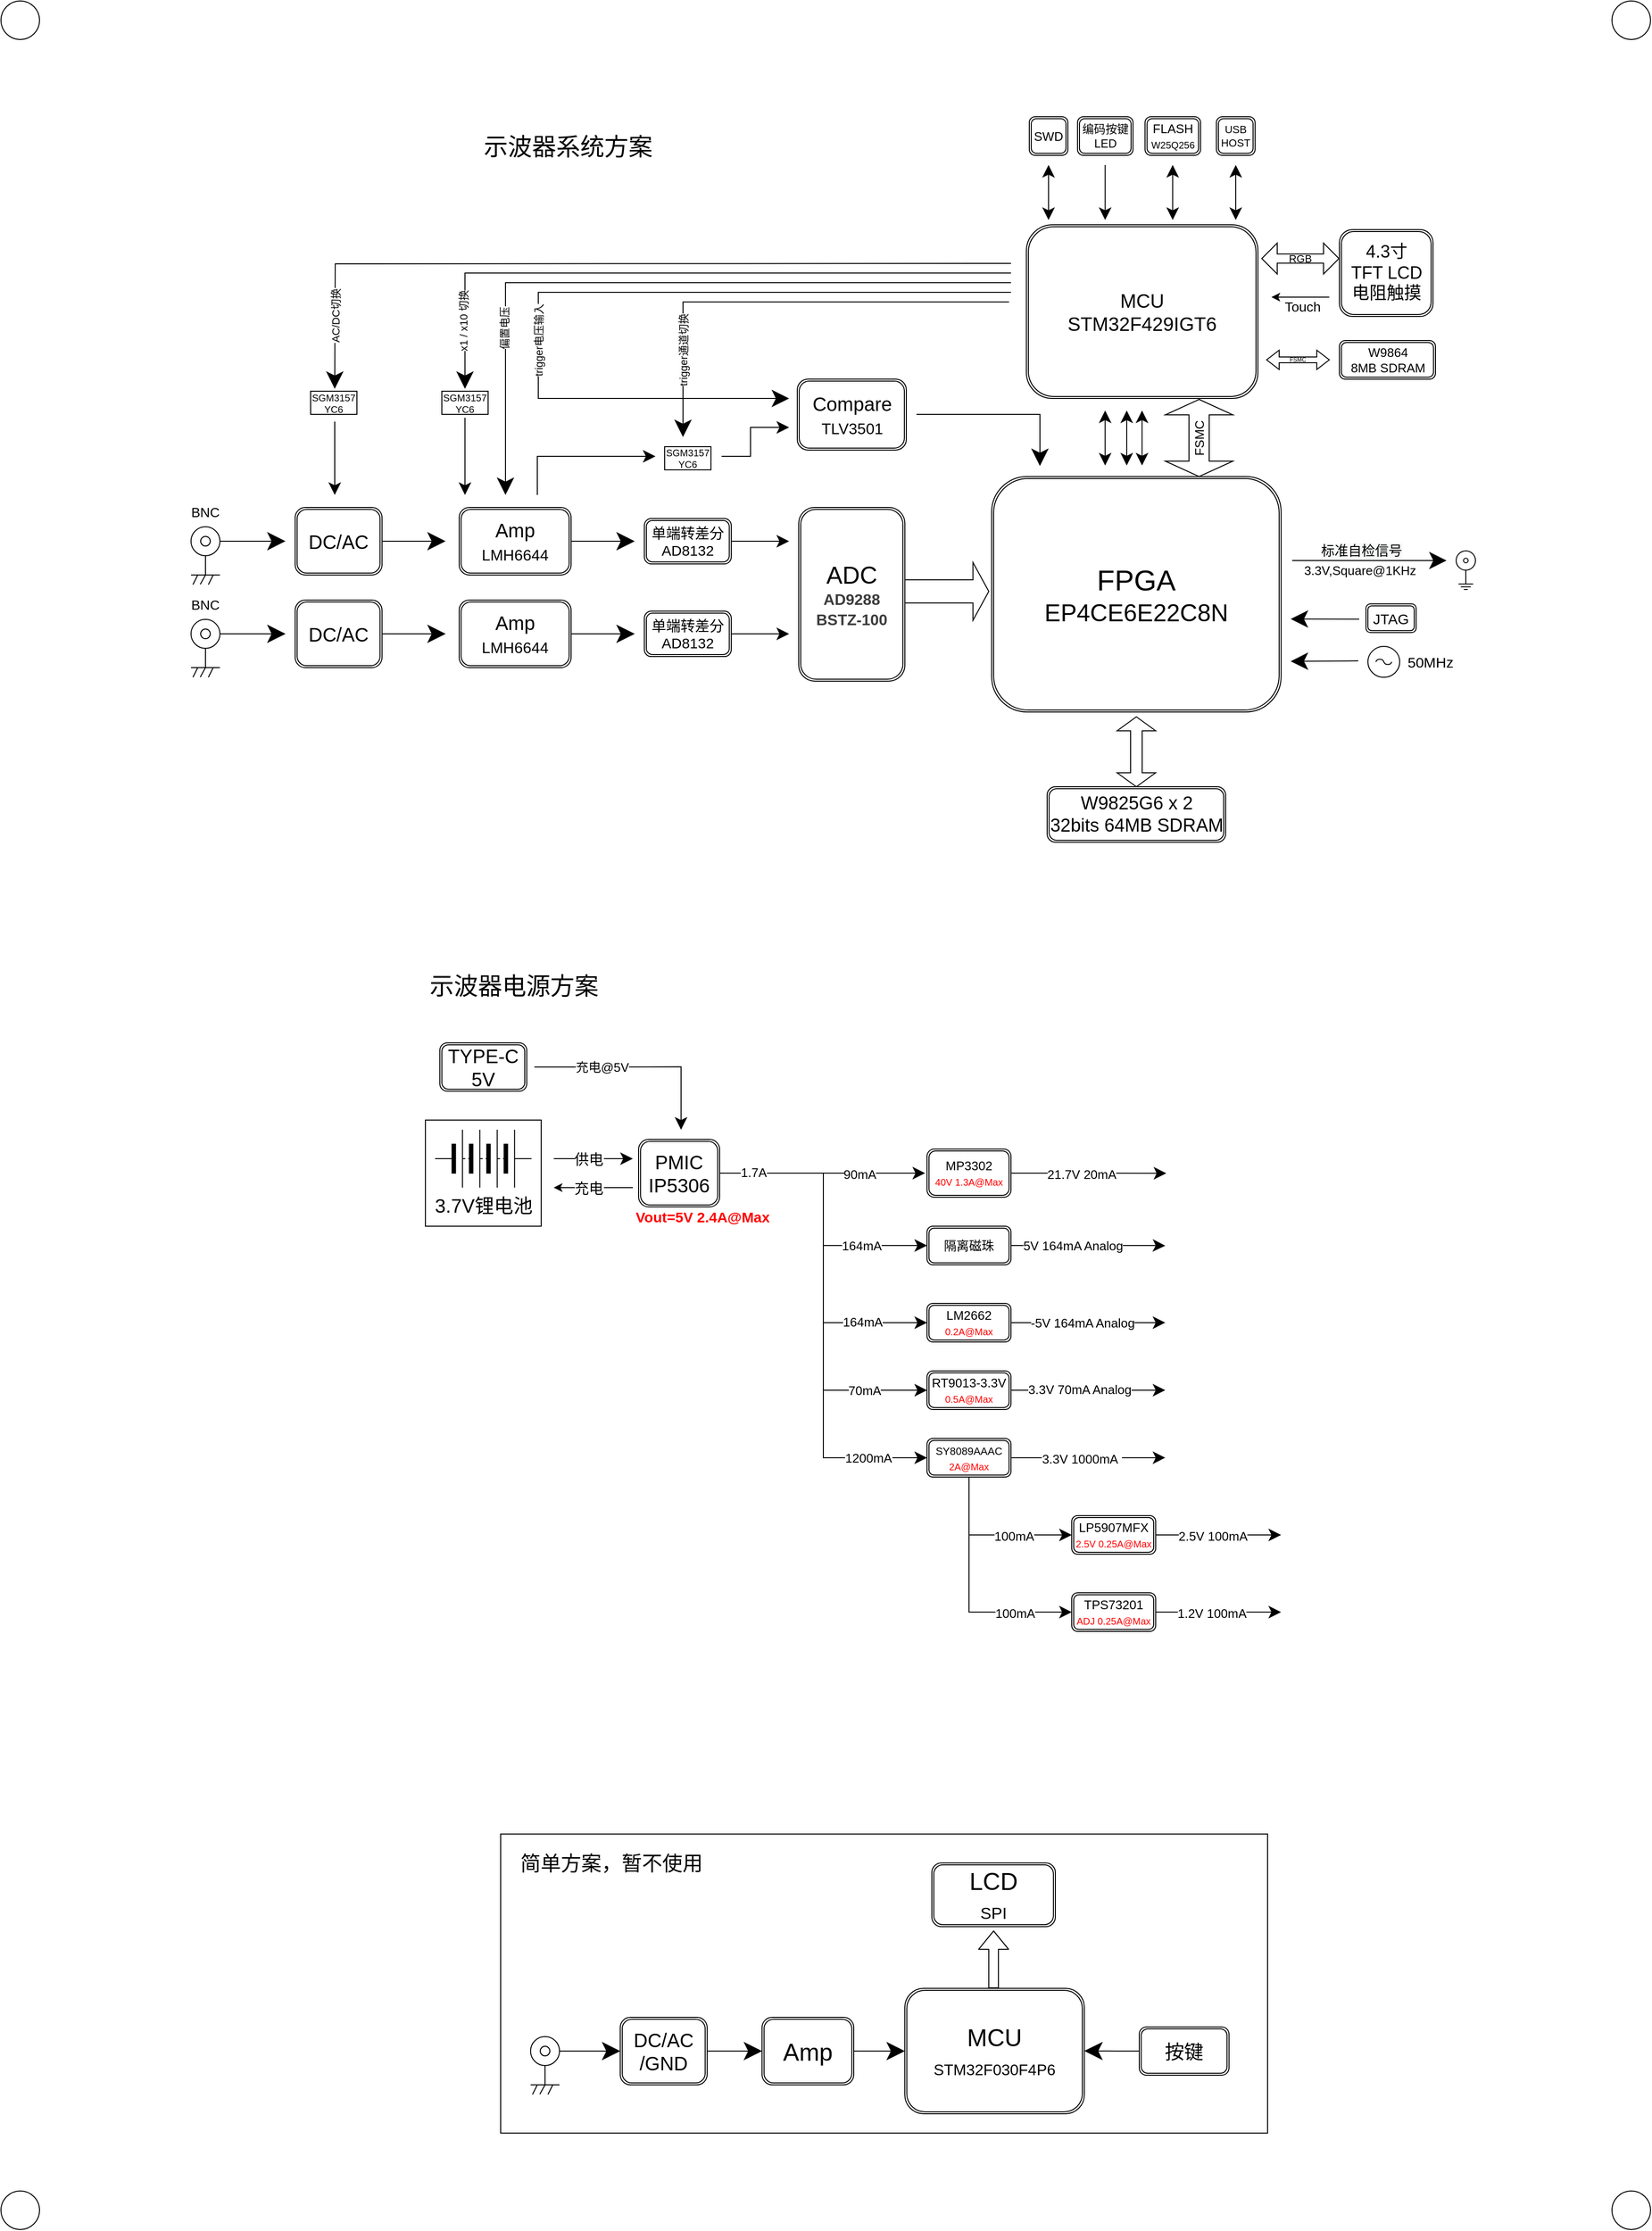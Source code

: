 <mxfile version="13.7.3" type="device"><diagram id="yfRhbPPQaOV5rpPm8JFW" name="第 1 页"><mxGraphModel dx="3903" dy="3153" grid="1" gridSize="10" guides="1" tooltips="1" connect="1" arrows="1" fold="1" page="1" pageScale="1" pageWidth="827" pageHeight="1169" math="0" shadow="0"><root><mxCell id="0"/><mxCell id="1" parent="0"/><mxCell id="2TiABdL-EZUoFmxu3yky-17" value="" style="rounded=0;whiteSpace=wrap;html=1;fontSize=11;" parent="1" vertex="1"><mxGeometry x="-1162" y="710" width="795" height="310" as="geometry"/></mxCell><mxCell id="CskWLWS4i1SbL2tgx70m-3" value="&lt;font style=&quot;font-size: 30px&quot;&gt;FPGA&lt;/font&gt;&lt;br&gt;EP4CE6E22C8N" style="shape=ext;double=1;rounded=1;whiteSpace=wrap;html=1;fontSize=25;" parent="1" vertex="1"><mxGeometry x="-653" y="-697.01" width="300" height="244" as="geometry"/></mxCell><mxCell id="CskWLWS4i1SbL2tgx70m-4" value="MCU&lt;br&gt;STM32F429IGT6" style="shape=ext;double=1;rounded=1;whiteSpace=wrap;html=1;fontSize=20;" parent="1" vertex="1"><mxGeometry x="-617" y="-958" width="240" height="180" as="geometry"/></mxCell><mxCell id="CskWLWS4i1SbL2tgx70m-12" style="edgeStyle=orthogonalEdgeStyle;rounded=0;orthogonalLoop=1;jettySize=auto;html=1;exitX=1;exitY=0.25;exitDx=0;exitDy=0;exitPerimeter=0;fontSize=20;endSize=16;" parent="1" source="CskWLWS4i1SbL2tgx70m-6" edge="1"><mxGeometry relative="1" as="geometry"><mxPoint x="-1385" y="-630.01" as="targetPoint"/></mxGeometry></mxCell><mxCell id="CskWLWS4i1SbL2tgx70m-6" value="" style="pointerEvents=1;verticalLabelPosition=bottom;shadow=0;dashed=0;align=center;html=1;verticalAlign=top;shape=mxgraph.electrical.miscellaneous.co-ax;fontSize=25;" parent="1" vertex="1"><mxGeometry x="-1483" y="-645.01" width="40" height="60" as="geometry"/></mxCell><mxCell id="CskWLWS4i1SbL2tgx70m-9" value="&lt;font style=&quot;font-size: 19px;&quot;&gt;W9825G6 x 2&lt;br style=&quot;font-size: 19px;&quot;&gt;32bits 64MB SDRAM&lt;br style=&quot;font-size: 19px;&quot;&gt;&lt;/font&gt;" style="shape=ext;double=1;rounded=1;whiteSpace=wrap;html=1;fontSize=19;spacingTop=0;spacing=0;fontFamily=Helvetica;verticalAlign=middle;align=center;fontStyle=0;horizontal=1;" parent="1" vertex="1"><mxGeometry x="-595.5" y="-375.5" width="185" height="57.5" as="geometry"/></mxCell><mxCell id="CskWLWS4i1SbL2tgx70m-27" style="edgeStyle=orthogonalEdgeStyle;rounded=0;orthogonalLoop=1;jettySize=auto;html=1;exitX=1;exitY=0.5;exitDx=0;exitDy=0;entryX=0;entryY=0.5;entryDx=0;entryDy=0;endSize=16;fontSize=20;" parent="1" source="CskWLWS4i1SbL2tgx70m-11" edge="1"><mxGeometry relative="1" as="geometry"><mxPoint x="-1219" y="-630.01" as="targetPoint"/></mxGeometry></mxCell><mxCell id="CskWLWS4i1SbL2tgx70m-11" value="DC/AC" style="shape=ext;double=1;rounded=1;whiteSpace=wrap;html=1;fontSize=20;" parent="1" vertex="1"><mxGeometry x="-1375" y="-665.01" width="90" height="70" as="geometry"/></mxCell><mxCell id="CskWLWS4i1SbL2tgx70m-28" style="edgeStyle=orthogonalEdgeStyle;rounded=0;orthogonalLoop=1;jettySize=auto;html=1;exitX=1;exitY=0.5;exitDx=0;exitDy=0;endSize=16;fontSize=20;" parent="1" source="CskWLWS4i1SbL2tgx70m-24" edge="1"><mxGeometry relative="1" as="geometry"><mxPoint x="-1023" y="-630" as="targetPoint"/></mxGeometry></mxCell><mxCell id="CskWLWS4i1SbL2tgx70m-24" value="Amp&lt;br&gt;&lt;font style=&quot;font-size: 16px&quot;&gt;LMH6644&lt;/font&gt;" style="shape=ext;double=1;rounded=1;whiteSpace=wrap;html=1;fontSize=20;" parent="1" vertex="1"><mxGeometry x="-1205" y="-665.01" width="116" height="70" as="geometry"/></mxCell><mxCell id="bAAtTKuFmM7BEkJwIo-3-29" style="edgeStyle=orthogonalEdgeStyle;rounded=0;orthogonalLoop=1;jettySize=auto;html=1;endSize=15;fontFamily=Helvetica;fontSize=14;" parent="1" edge="1"><mxGeometry relative="1" as="geometry"><mxPoint x="-343" y="-505.548" as="targetPoint"/><mxPoint x="-273" y="-506" as="sourcePoint"/><Array as="points"><mxPoint x="-343" y="-506"/></Array></mxGeometry></mxCell><mxCell id="CskWLWS4i1SbL2tgx70m-31" value="" style="pointerEvents=1;verticalLabelPosition=bottom;shadow=0;dashed=0;align=center;html=1;verticalAlign=top;shape=mxgraph.electrical.signal_sources.ac_source;fontSize=20;" parent="1" vertex="1"><mxGeometry x="-263" y="-521" width="33" height="32.03" as="geometry"/></mxCell><mxCell id="CskWLWS4i1SbL2tgx70m-42" value="ADC&lt;br&gt;&lt;h3 class=&quot;tb-main-title&quot; style=&quot;margin: 0px ; padding: 0px ; font-size: 16px ; min-height: 21px ; line-height: 21px ; color: rgb(60 , 60 , 60) ; font-family: &amp;#34;tahoma&amp;#34; , &amp;#34;arial&amp;#34; , &amp;#34;hiragino sans gb&amp;#34; , , sans-serif ; background-color: rgb(255 , 255 , 255)&quot;&gt;AD9288&lt;/h3&gt;&lt;h3 class=&quot;tb-main-title&quot; style=&quot;margin: 0px ; padding: 0px ; font-size: 16px ; min-height: 21px ; line-height: 21px ; color: rgb(60 , 60 , 60) ; font-family: &amp;#34;tahoma&amp;#34; , &amp;#34;arial&amp;#34; , &amp;#34;hiragino sans gb&amp;#34; , , sans-serif ; background-color: rgb(255 , 255 , 255)&quot;&gt;BSTZ-100&lt;/h3&gt;" style="shape=ext;double=1;rounded=1;whiteSpace=wrap;html=1;fontSize=25;" parent="1" vertex="1"><mxGeometry x="-853" y="-665.01" width="110" height="180" as="geometry"/></mxCell><mxCell id="CskWLWS4i1SbL2tgx70m-46" value="4.3寸&lt;br style=&quot;font-size: 18px&quot;&gt;TFT LCD&lt;br style=&quot;font-size: 18px&quot;&gt;电阻触摸" style="shape=ext;double=1;rounded=1;whiteSpace=wrap;html=1;fontSize=18;" parent="1" vertex="1"><mxGeometry x="-292.5" y="-953" width="97" height="90" as="geometry"/></mxCell><mxCell id="CskWLWS4i1SbL2tgx70m-49" value="RGB" style="shape=doubleArrow;direction=south;whiteSpace=wrap;html=1;fontSize=11;rotation=90;horizontal=0;" parent="1" vertex="1"><mxGeometry x="-349" y="-963" width="32" height="80" as="geometry"/></mxCell><mxCell id="CskWLWS4i1SbL2tgx70m-50" value="" style="shape=doubleArrow;direction=south;whiteSpace=wrap;html=1;fontSize=20;" parent="1" vertex="1"><mxGeometry x="-523" y="-448" width="40" height="72.5" as="geometry"/></mxCell><mxCell id="CskWLWS4i1SbL2tgx70m-51" value="编码按键&lt;br style=&quot;font-size: 12px;&quot;&gt;LED" style="shape=ext;double=1;rounded=1;whiteSpace=wrap;html=1;fontSize=12;" parent="1" vertex="1"><mxGeometry x="-564" y="-1070" width="57.5" height="40" as="geometry"/></mxCell><mxCell id="CskWLWS4i1SbL2tgx70m-55" value="" style="html=1;shadow=0;dashed=0;align=center;verticalAlign=middle;shape=mxgraph.arrows2.arrow;dy=0.6;dx=16.4;notch=0;fontSize=20;" parent="1" vertex="1"><mxGeometry x="-743" y="-608" width="87" height="60" as="geometry"/></mxCell><mxCell id="CskWLWS4i1SbL2tgx70m-57" value="MCU&lt;br&gt;&lt;font style=&quot;font-size: 16px&quot;&gt;STM32F030F4P6&lt;/font&gt;" style="shape=ext;double=1;rounded=1;whiteSpace=wrap;html=1;fontSize=25;" parent="1" vertex="1"><mxGeometry x="-743" y="870" width="186" height="130" as="geometry"/></mxCell><mxCell id="CskWLWS4i1SbL2tgx70m-58" style="edgeStyle=orthogonalEdgeStyle;rounded=0;orthogonalLoop=1;jettySize=auto;html=1;exitX=1;exitY=0.25;exitDx=0;exitDy=0;exitPerimeter=0;entryX=0;entryY=0.5;entryDx=0;entryDy=0;fontSize=20;endSize=16;" parent="1" source="CskWLWS4i1SbL2tgx70m-59" target="CskWLWS4i1SbL2tgx70m-62" edge="1"><mxGeometry relative="1" as="geometry"/></mxCell><mxCell id="CskWLWS4i1SbL2tgx70m-59" value="" style="pointerEvents=1;verticalLabelPosition=bottom;shadow=0;dashed=0;align=center;html=1;verticalAlign=top;shape=mxgraph.electrical.miscellaneous.co-ax;fontSize=25;" parent="1" vertex="1"><mxGeometry x="-1131" y="920" width="40" height="60" as="geometry"/></mxCell><mxCell id="CskWLWS4i1SbL2tgx70m-61" style="edgeStyle=orthogonalEdgeStyle;rounded=0;orthogonalLoop=1;jettySize=auto;html=1;exitX=1;exitY=0.5;exitDx=0;exitDy=0;entryX=0;entryY=0.5;entryDx=0;entryDy=0;endSize=16;fontSize=20;" parent="1" source="CskWLWS4i1SbL2tgx70m-62" target="CskWLWS4i1SbL2tgx70m-64" edge="1"><mxGeometry relative="1" as="geometry"/></mxCell><mxCell id="CskWLWS4i1SbL2tgx70m-62" value="DC/AC&lt;br&gt;/GND" style="shape=ext;double=1;rounded=1;whiteSpace=wrap;html=1;fontSize=20;" parent="1" vertex="1"><mxGeometry x="-1038" y="900" width="90" height="70" as="geometry"/></mxCell><mxCell id="CskWLWS4i1SbL2tgx70m-63" style="edgeStyle=orthogonalEdgeStyle;rounded=0;orthogonalLoop=1;jettySize=auto;html=1;exitX=1;exitY=0.5;exitDx=0;exitDy=0;endSize=16;fontSize=20;" parent="1" source="CskWLWS4i1SbL2tgx70m-64" edge="1"><mxGeometry relative="1" as="geometry"><mxPoint x="-743" y="935" as="targetPoint"/></mxGeometry></mxCell><mxCell id="CskWLWS4i1SbL2tgx70m-64" value="Amp" style="shape=ext;double=1;rounded=1;whiteSpace=wrap;html=1;fontSize=25;" parent="1" vertex="1"><mxGeometry x="-891" y="900" width="95" height="70" as="geometry"/></mxCell><mxCell id="CskWLWS4i1SbL2tgx70m-74" value="LCD&lt;br&gt;&lt;font style=&quot;font-size: 17px&quot;&gt;SPI&lt;/font&gt;" style="shape=ext;double=1;rounded=1;whiteSpace=wrap;html=1;fontSize=25;" parent="1" vertex="1"><mxGeometry x="-715" y="740" width="128" height="66" as="geometry"/></mxCell><mxCell id="CskWLWS4i1SbL2tgx70m-82" style="edgeStyle=orthogonalEdgeStyle;rounded=0;orthogonalLoop=1;jettySize=auto;html=1;exitX=0;exitY=0.5;exitDx=0;exitDy=0;endSize=16;fontSize=20;" parent="1" source="CskWLWS4i1SbL2tgx70m-78" edge="1"><mxGeometry relative="1" as="geometry"><mxPoint x="-557" y="934.857" as="targetPoint"/></mxGeometry></mxCell><mxCell id="CskWLWS4i1SbL2tgx70m-78" value="按键" style="shape=ext;double=1;rounded=1;whiteSpace=wrap;html=1;fontSize=20;" parent="1" vertex="1"><mxGeometry x="-500" y="910" width="93" height="50" as="geometry"/></mxCell><mxCell id="CskWLWS4i1SbL2tgx70m-84" value="" style="shape=flexArrow;endArrow=classic;html=1;fontSize=20;" parent="1" edge="1"><mxGeometry width="50" height="50" relative="1" as="geometry"><mxPoint x="-651" y="870" as="sourcePoint"/><mxPoint x="-651" y="810" as="targetPoint"/></mxGeometry></mxCell><mxCell id="bAAtTKuFmM7BEkJwIo-3-7" value="50MHz" style="text;html=1;strokeColor=none;fillColor=none;align=center;verticalAlign=middle;whiteSpace=wrap;rounded=0;fontFamily=Helvetica;fontSize=15;" parent="1" vertex="1"><mxGeometry x="-223" y="-514.99" width="50" height="20" as="geometry"/></mxCell><mxCell id="bAAtTKuFmM7BEkJwIo-3-9" style="edgeStyle=orthogonalEdgeStyle;rounded=0;orthogonalLoop=1;jettySize=auto;html=1;fontFamily=Helvetica;fontSize=19;endSize=15;" parent="1" edge="1"><mxGeometry relative="1" as="geometry"><mxPoint x="-343" y="-549.381" as="targetPoint"/><mxPoint x="-272" y="-549.19" as="sourcePoint"/><Array as="points"><mxPoint x="-343" y="-549.19"/></Array></mxGeometry></mxCell><mxCell id="bAAtTKuFmM7BEkJwIo-3-8" value="JTAG" style="shape=ext;double=1;rounded=1;whiteSpace=wrap;html=1;fontSize=15;" parent="1" vertex="1"><mxGeometry x="-265" y="-565.01" width="52" height="29.62" as="geometry"/></mxCell><mxCell id="bAAtTKuFmM7BEkJwIo-3-10" value="FSMC" style="shape=doubleArrow;direction=south;whiteSpace=wrap;html=1;fontSize=13;rotation=0;horizontal=0;" parent="1" vertex="1"><mxGeometry x="-473" y="-777.01" width="70" height="80" as="geometry"/></mxCell><mxCell id="bAAtTKuFmM7BEkJwIo-3-14" value="" style="endArrow=classic;html=1;fontFamily=Helvetica;fontSize=15;" parent="1" edge="1"><mxGeometry width="50" height="50" relative="1" as="geometry"><mxPoint x="-303" y="-883" as="sourcePoint"/><mxPoint x="-363" y="-883" as="targetPoint"/></mxGeometry></mxCell><mxCell id="bAAtTKuFmM7BEkJwIo-3-15" value="Touch" style="edgeLabel;html=1;align=center;verticalAlign=middle;resizable=0;points=[];fontSize=14;fontFamily=Helvetica;" parent="bAAtTKuFmM7BEkJwIo-3-14" vertex="1" connectable="0"><mxGeometry x="-0.152" y="-1" relative="1" as="geometry"><mxPoint x="-3.17" y="11" as="offset"/></mxGeometry></mxCell><mxCell id="bAAtTKuFmM7BEkJwIo-3-23" value="BNC" style="text;html=1;strokeColor=none;fillColor=none;align=center;verticalAlign=middle;whiteSpace=wrap;rounded=0;fontFamily=Helvetica;fontSize=14;" parent="1" vertex="1"><mxGeometry x="-1483" y="-665.01" width="30" height="10" as="geometry"/></mxCell><mxCell id="bAAtTKuFmM7BEkJwIo-3-26" style="edgeStyle=orthogonalEdgeStyle;rounded=0;orthogonalLoop=1;jettySize=auto;html=1;fontFamily=Helvetica;fontSize=19;endSize=15;" parent="1" edge="1"><mxGeometry relative="1" as="geometry"><mxPoint x="-181.5" y="-609.99" as="targetPoint"/><mxPoint x="-341.5" y="-609.99" as="sourcePoint"/></mxGeometry></mxCell><mxCell id="bAAtTKuFmM7BEkJwIo-3-32" value="&lt;span style=&quot;background-color: rgb(248, 249, 250); font-size: 14px;&quot;&gt;标准自&lt;/span&gt;&lt;span style=&quot;background-color: rgb(248, 249, 250); font-size: 14px;&quot;&gt;检信号&lt;/span&gt;" style="edgeLabel;html=1;align=center;verticalAlign=middle;resizable=0;points=[];fontSize=14;fontFamily=Helvetica;" parent="bAAtTKuFmM7BEkJwIo-3-26" vertex="1" connectable="0"><mxGeometry x="-0.17" relative="1" as="geometry"><mxPoint x="4.29" y="-10.01" as="offset"/></mxGeometry></mxCell><mxCell id="bAAtTKuFmM7BEkJwIo-3-28" value="" style="pointerEvents=1;verticalLabelPosition=bottom;shadow=0;dashed=0;align=center;html=1;verticalAlign=top;shape=mxgraph.electrical.miscellaneous.coaxial_jack_plug;fontFamily=Helvetica;fontSize=14;" parent="1" vertex="1"><mxGeometry x="-171.5" y="-620" width="20" height="40" as="geometry"/></mxCell><mxCell id="bAAtTKuFmM7BEkJwIo-3-36" value="FLASH&lt;br&gt;&lt;font style=&quot;font-size: 10px&quot;&gt;W25Q256&lt;/font&gt;" style="shape=ext;double=1;rounded=1;whiteSpace=wrap;html=1;fontSize=13;" parent="1" vertex="1"><mxGeometry x="-494" y="-1070" width="57.5" height="40" as="geometry"/></mxCell><mxCell id="bAAtTKuFmM7BEkJwIo-3-37" value="3.3V,Square@1KHz" style="text;html=1;strokeColor=none;fillColor=none;align=center;verticalAlign=middle;whiteSpace=wrap;rounded=0;fontFamily=Helvetica;fontSize=13;" parent="1" vertex="1"><mxGeometry x="-331.5" y="-607.5" width="120" height="15.01" as="geometry"/></mxCell><mxCell id="bAAtTKuFmM7BEkJwIo-3-39" value="SWD" style="shape=ext;double=1;rounded=1;whiteSpace=wrap;html=1;fontSize=13;" parent="1" vertex="1"><mxGeometry x="-614" y="-1070" width="40" height="40" as="geometry"/></mxCell><mxCell id="2TiABdL-EZUoFmxu3yky-1" style="edgeStyle=orthogonalEdgeStyle;rounded=0;orthogonalLoop=1;jettySize=auto;html=1;fontFamily=Helvetica;fontSize=19;endSize=15;" parent="1" edge="1"><mxGeometry relative="1" as="geometry"><mxPoint x="-1334" y="-788" as="targetPoint"/><mxPoint x="-633" y="-918" as="sourcePoint"/></mxGeometry></mxCell><mxCell id="2TiABdL-EZUoFmxu3yky-2" value="AC/DC切换" style="edgeLabel;html=1;align=center;verticalAlign=middle;resizable=0;points=[];horizontal=0;" parent="2TiABdL-EZUoFmxu3yky-1" vertex="1" connectable="0"><mxGeometry x="0.741" y="-1" relative="1" as="geometry"><mxPoint x="1" y="32.54" as="offset"/></mxGeometry></mxCell><mxCell id="2TiABdL-EZUoFmxu3yky-3" style="edgeStyle=orthogonalEdgeStyle;rounded=0;orthogonalLoop=1;jettySize=auto;html=1;fontFamily=Helvetica;fontSize=19;endSize=15;" parent="1" edge="1"><mxGeometry relative="1" as="geometry"><mxPoint x="-1199" y="-788" as="targetPoint"/><mxPoint x="-633" y="-908" as="sourcePoint"/><Array as="points"><mxPoint x="-1199" y="-908"/></Array></mxGeometry></mxCell><mxCell id="2TiABdL-EZUoFmxu3yky-4" value="x1 / x10 切换" style="edgeLabel;html=1;align=center;verticalAlign=middle;resizable=0;points=[];horizontal=0;" parent="2TiABdL-EZUoFmxu3yky-3" vertex="1" connectable="0"><mxGeometry x="0.741" y="-1" relative="1" as="geometry"><mxPoint x="-1.02" y="18.8" as="offset"/></mxGeometry></mxCell><mxCell id="2TiABdL-EZUoFmxu3yky-5" style="edgeStyle=orthogonalEdgeStyle;rounded=0;orthogonalLoop=1;jettySize=auto;html=1;fontFamily=Helvetica;fontSize=19;endSize=15;" parent="1" edge="1"><mxGeometry relative="1" as="geometry"><mxPoint x="-1157" y="-678" as="targetPoint"/><mxPoint x="-633" y="-898" as="sourcePoint"/><Array as="points"><mxPoint x="-1157" y="-898"/></Array></mxGeometry></mxCell><mxCell id="2TiABdL-EZUoFmxu3yky-6" value="偏置电压" style="edgeLabel;html=1;align=center;verticalAlign=middle;resizable=0;points=[];horizontal=0;" parent="2TiABdL-EZUoFmxu3yky-5" vertex="1" connectable="0"><mxGeometry x="0.741" y="-1" relative="1" as="geometry"><mxPoint y="-75.99" as="offset"/></mxGeometry></mxCell><mxCell id="2TiABdL-EZUoFmxu3yky-7" style="edgeStyle=orthogonalEdgeStyle;rounded=0;orthogonalLoop=1;jettySize=auto;html=1;fontFamily=Helvetica;fontSize=19;endSize=15;" parent="1" edge="1"><mxGeometry relative="1" as="geometry"><mxPoint x="-863" y="-778" as="targetPoint"/><mxPoint x="-633" y="-888" as="sourcePoint"/><Array as="points"><mxPoint x="-1123" y="-888"/><mxPoint x="-1123" y="-778"/><mxPoint x="-873" y="-778"/></Array></mxGeometry></mxCell><mxCell id="2TiABdL-EZUoFmxu3yky-8" value="trigger电压输入" style="edgeLabel;html=1;align=center;verticalAlign=middle;resizable=0;points=[];horizontal=0;" parent="2TiABdL-EZUoFmxu3yky-7" vertex="1" connectable="0"><mxGeometry x="0.741" y="-1" relative="1" as="geometry"><mxPoint x="-148.57" y="-61" as="offset"/></mxGeometry></mxCell><mxCell id="2TiABdL-EZUoFmxu3yky-9" value="Compare&lt;br&gt;&lt;font style=&quot;font-size: 16px&quot;&gt;TLV3501&lt;/font&gt;" style="shape=ext;double=1;rounded=1;whiteSpace=wrap;html=1;fontSize=20;" parent="1" vertex="1"><mxGeometry x="-854.5" y="-798" width="113" height="73.49" as="geometry"/></mxCell><mxCell id="2TiABdL-EZUoFmxu3yky-10" style="edgeStyle=orthogonalEdgeStyle;rounded=0;orthogonalLoop=1;jettySize=auto;html=1;fontFamily=Helvetica;fontSize=19;endSize=10;" parent="1" edge="1"><mxGeometry relative="1" as="geometry"><mxPoint x="-1001.5" y="-718" as="targetPoint"/><mxPoint x="-1124" y="-678" as="sourcePoint"/><Array as="points"><mxPoint x="-1124.5" y="-718"/></Array></mxGeometry></mxCell><mxCell id="2TiABdL-EZUoFmxu3yky-11" style="edgeStyle=orthogonalEdgeStyle;rounded=0;orthogonalLoop=1;jettySize=auto;html=1;fontFamily=Helvetica;fontSize=19;endSize=15;" parent="1" edge="1"><mxGeometry relative="1" as="geometry"><mxPoint x="-603" y="-708" as="targetPoint"/><mxPoint x="-731" y="-761.5" as="sourcePoint"/><Array as="points"><mxPoint x="-603.5" y="-761.5"/></Array></mxGeometry></mxCell><mxCell id="2TiABdL-EZUoFmxu3yky-12" style="edgeStyle=orthogonalEdgeStyle;rounded=0;orthogonalLoop=1;jettySize=auto;html=1;fontFamily=Helvetica;fontSize=19;endSize=10;" parent="1" edge="1"><mxGeometry relative="1" as="geometry"><mxPoint x="-535.37" y="-963" as="targetPoint"/><mxPoint x="-535.37" y="-1020" as="sourcePoint"/></mxGeometry></mxCell><mxCell id="2TiABdL-EZUoFmxu3yky-13" value="USB&lt;br&gt;HOST" style="shape=ext;double=1;rounded=1;whiteSpace=wrap;html=1;fontSize=11;" parent="1" vertex="1"><mxGeometry x="-420" y="-1070" width="40" height="40" as="geometry"/></mxCell><mxCell id="2TiABdL-EZUoFmxu3yky-14" style="edgeStyle=orthogonalEdgeStyle;rounded=0;orthogonalLoop=1;jettySize=auto;html=1;fontFamily=Helvetica;fontSize=19;endSize=10;startArrow=classic;startFill=1;startSize=10;" parent="1" edge="1"><mxGeometry relative="1" as="geometry"><mxPoint x="-465.37" y="-963" as="targetPoint"/><mxPoint x="-465.37" y="-1020" as="sourcePoint"/></mxGeometry></mxCell><mxCell id="2TiABdL-EZUoFmxu3yky-15" style="edgeStyle=orthogonalEdgeStyle;rounded=0;orthogonalLoop=1;jettySize=auto;html=1;fontFamily=Helvetica;fontSize=19;endSize=10;startArrow=classic;startFill=1;startSize=10;" parent="1" edge="1"><mxGeometry relative="1" as="geometry"><mxPoint x="-400.0" y="-963" as="targetPoint"/><mxPoint x="-400.0" y="-1020" as="sourcePoint"/></mxGeometry></mxCell><mxCell id="2TiABdL-EZUoFmxu3yky-16" style="edgeStyle=orthogonalEdgeStyle;rounded=0;orthogonalLoop=1;jettySize=auto;html=1;fontFamily=Helvetica;fontSize=19;endSize=10;startArrow=classic;startFill=1;startSize=10;" parent="1" edge="1"><mxGeometry relative="1" as="geometry"><mxPoint x="-594.07" y="-963" as="targetPoint"/><mxPoint x="-594.07" y="-1020" as="sourcePoint"/></mxGeometry></mxCell><mxCell id="2TiABdL-EZUoFmxu3yky-18" value="简单方案，暂不使用" style="text;html=1;strokeColor=none;fillColor=none;align=center;verticalAlign=middle;whiteSpace=wrap;rounded=0;fontSize=21;" parent="1" vertex="1"><mxGeometry x="-1147" y="730" width="200" height="20" as="geometry"/></mxCell><mxCell id="2TiABdL-EZUoFmxu3yky-19" value="&lt;font style=&quot;font-size: 13px;&quot;&gt;W9864&lt;br style=&quot;font-size: 13px;&quot;&gt;8MB SDRAM&lt;br style=&quot;font-size: 13px;&quot;&gt;&lt;/font&gt;" style="shape=ext;double=1;rounded=1;whiteSpace=wrap;html=1;fontSize=13;spacingTop=0;spacing=0;fontFamily=Helvetica;verticalAlign=middle;align=center;fontStyle=0;horizontal=1;" parent="1" vertex="1"><mxGeometry x="-292.5" y="-838" width="99.5" height="40" as="geometry"/></mxCell><mxCell id="2TiABdL-EZUoFmxu3yky-20" value="FSMC" style="shape=doubleArrow;direction=south;whiteSpace=wrap;html=1;fontSize=6;rotation=90;horizontal=0;" parent="1" vertex="1"><mxGeometry x="-345.5" y="-850.5" width="20" height="65" as="geometry"/></mxCell><mxCell id="2TiABdL-EZUoFmxu3yky-21" style="edgeStyle=orthogonalEdgeStyle;rounded=0;orthogonalLoop=1;jettySize=auto;html=1;fontFamily=Helvetica;fontSize=19;endSize=10;startArrow=classic;startFill=1;startSize=10;" parent="1" edge="1"><mxGeometry relative="1" as="geometry"><mxPoint x="-497.14" y="-708.51" as="targetPoint"/><mxPoint x="-497.14" y="-765.51" as="sourcePoint"/></mxGeometry></mxCell><mxCell id="2TiABdL-EZUoFmxu3yky-22" style="edgeStyle=orthogonalEdgeStyle;rounded=0;orthogonalLoop=1;jettySize=auto;html=1;fontFamily=Helvetica;fontSize=19;endSize=10;startArrow=classic;startFill=1;startSize=10;" parent="1" edge="1"><mxGeometry relative="1" as="geometry"><mxPoint x="-513.0" y="-708.51" as="targetPoint"/><mxPoint x="-513.0" y="-765.51" as="sourcePoint"/></mxGeometry></mxCell><mxCell id="2TiABdL-EZUoFmxu3yky-23" style="edgeStyle=orthogonalEdgeStyle;rounded=0;orthogonalLoop=1;jettySize=auto;html=1;fontFamily=Helvetica;fontSize=19;endSize=10;startArrow=classic;startFill=1;startSize=10;" parent="1" edge="1"><mxGeometry relative="1" as="geometry"><mxPoint x="-535.39" y="-708.51" as="targetPoint"/><mxPoint x="-535.39" y="-765.51" as="sourcePoint"/></mxGeometry></mxCell><mxCell id="2TiABdL-EZUoFmxu3yky-24" value="" style="verticalLabelPosition=bottom;shadow=0;dashed=0;align=center;html=1;verticalAlign=top;strokeWidth=1;shape=ellipse;fontSize=6;" parent="1" vertex="1"><mxGeometry x="-1680" y="-1190" width="40" height="40" as="geometry"/></mxCell><mxCell id="2TiABdL-EZUoFmxu3yky-26" value="" style="verticalLabelPosition=bottom;shadow=0;dashed=0;align=center;html=1;verticalAlign=top;strokeWidth=1;shape=ellipse;fontSize=6;" parent="1" vertex="1"><mxGeometry x="-10" y="-1190" width="40" height="40" as="geometry"/></mxCell><mxCell id="2TiABdL-EZUoFmxu3yky-27" value="" style="verticalLabelPosition=bottom;shadow=0;dashed=0;align=center;html=1;verticalAlign=top;strokeWidth=1;shape=ellipse;fontSize=6;" parent="1" vertex="1"><mxGeometry x="-10" y="1080" width="40" height="40" as="geometry"/></mxCell><mxCell id="2TiABdL-EZUoFmxu3yky-28" value="" style="verticalLabelPosition=bottom;shadow=0;dashed=0;align=center;html=1;verticalAlign=top;strokeWidth=1;shape=ellipse;fontSize=6;" parent="1" vertex="1"><mxGeometry x="-1680" y="1080" width="40" height="40" as="geometry"/></mxCell><mxCell id="2TiABdL-EZUoFmxu3yky-29" value="示波器系统方案" style="text;html=1;strokeColor=none;fillColor=none;align=center;verticalAlign=middle;whiteSpace=wrap;rounded=0;fontSize=25;" parent="1" vertex="1"><mxGeometry x="-1192" y="-1050" width="200" height="20" as="geometry"/></mxCell><mxCell id="2TiABdL-EZUoFmxu3yky-30" value="示波器电源方案" style="text;html=1;strokeColor=none;fillColor=none;align=center;verticalAlign=middle;whiteSpace=wrap;rounded=0;fontSize=25;" parent="1" vertex="1"><mxGeometry x="-1248" y="-180" width="200" height="20" as="geometry"/></mxCell><mxCell id="2TiABdL-EZUoFmxu3yky-103" style="edgeStyle=orthogonalEdgeStyle;rounded=0;orthogonalLoop=1;jettySize=auto;html=1;exitX=1;exitY=0.5;exitDx=0;exitDy=0;startArrow=none;startFill=0;startSize=10;endArrow=classic;endFill=1;endSize=10;fontSize=15;fontColor=#FF0000;" parent="1" source="2TiABdL-EZUoFmxu3yky-36" edge="1"><mxGeometry relative="1" as="geometry"><mxPoint x="-722" y="25" as="targetPoint"/></mxGeometry></mxCell><mxCell id="2TiABdL-EZUoFmxu3yky-111" value="90mA" style="edgeLabel;html=1;align=center;verticalAlign=middle;resizable=0;points=[];fontSize=13;fontColor=#000000;" parent="2TiABdL-EZUoFmxu3yky-103" vertex="1" connectable="0"><mxGeometry x="0.081" y="-1" relative="1" as="geometry"><mxPoint x="30.2" y="-1" as="offset"/></mxGeometry></mxCell><mxCell id="2TiABdL-EZUoFmxu3yky-114" style="edgeStyle=orthogonalEdgeStyle;rounded=0;orthogonalLoop=1;jettySize=auto;html=1;exitX=1;exitY=0.5;exitDx=0;exitDy=0;entryX=0;entryY=0.5;entryDx=0;entryDy=0;startArrow=none;startFill=0;startSize=10;endArrow=classic;endFill=1;endSize=10;fontSize=15;fontColor=#000000;" parent="1" source="2TiABdL-EZUoFmxu3yky-36" target="2TiABdL-EZUoFmxu3yky-113" edge="1"><mxGeometry relative="1" as="geometry"/></mxCell><mxCell id="2TiABdL-EZUoFmxu3yky-117" value="164mA" style="edgeLabel;html=1;align=center;verticalAlign=middle;resizable=0;points=[];fontSize=13;fontColor=#000000;" parent="2TiABdL-EZUoFmxu3yky-114" vertex="1" connectable="0"><mxGeometry x="0.527" y="1" relative="1" as="geometry"><mxPoint y="1" as="offset"/></mxGeometry></mxCell><mxCell id="2TiABdL-EZUoFmxu3yky-119" style="edgeStyle=orthogonalEdgeStyle;rounded=0;orthogonalLoop=1;jettySize=auto;html=1;exitX=1;exitY=0.5;exitDx=0;exitDy=0;entryX=0;entryY=0.5;entryDx=0;entryDy=0;startArrow=none;startFill=0;startSize=10;endArrow=classic;endFill=1;endSize=10;fontSize=13;fontColor=#000000;" parent="1" source="2TiABdL-EZUoFmxu3yky-36" target="2TiABdL-EZUoFmxu3yky-118" edge="1"><mxGeometry relative="1" as="geometry"/></mxCell><mxCell id="2TiABdL-EZUoFmxu3yky-122" value="164mA" style="edgeLabel;html=1;align=center;verticalAlign=middle;resizable=0;points=[];fontSize=13;fontColor=#000000;" parent="2TiABdL-EZUoFmxu3yky-119" vertex="1" connectable="0"><mxGeometry x="0.639" y="1" relative="1" as="geometry"><mxPoint as="offset"/></mxGeometry></mxCell><mxCell id="2TiABdL-EZUoFmxu3yky-124" style="edgeStyle=orthogonalEdgeStyle;rounded=0;orthogonalLoop=1;jettySize=auto;html=1;exitX=1;exitY=0.5;exitDx=0;exitDy=0;entryX=0;entryY=0.5;entryDx=0;entryDy=0;startArrow=none;startFill=0;startSize=10;endArrow=classic;endFill=1;endSize=10;fontSize=13;fontColor=#000000;" parent="1" source="2TiABdL-EZUoFmxu3yky-36" target="2TiABdL-EZUoFmxu3yky-123" edge="1"><mxGeometry relative="1" as="geometry"/></mxCell><mxCell id="2TiABdL-EZUoFmxu3yky-125" value="70mA" style="edgeLabel;html=1;align=center;verticalAlign=middle;resizable=0;points=[];fontSize=13;fontColor=#000000;" parent="2TiABdL-EZUoFmxu3yky-124" vertex="1" connectable="0"><mxGeometry x="0.674" relative="1" as="geometry"><mxPoint x="6.29" as="offset"/></mxGeometry></mxCell><mxCell id="2TiABdL-EZUoFmxu3yky-130" style="edgeStyle=orthogonalEdgeStyle;rounded=0;orthogonalLoop=1;jettySize=auto;html=1;exitX=1;exitY=0.5;exitDx=0;exitDy=0;entryX=0;entryY=0.5;entryDx=0;entryDy=0;startArrow=none;startFill=0;startSize=10;endArrow=classic;endFill=1;endSize=10;fontSize=13;fontColor=#000000;" parent="1" source="2TiABdL-EZUoFmxu3yky-36" target="2TiABdL-EZUoFmxu3yky-129" edge="1"><mxGeometry relative="1" as="geometry"/></mxCell><mxCell id="2TiABdL-EZUoFmxu3yky-131" value="1200mA" style="edgeLabel;html=1;align=center;verticalAlign=middle;resizable=0;points=[];fontSize=13;fontColor=#000000;" parent="2TiABdL-EZUoFmxu3yky-130" vertex="1" connectable="0"><mxGeometry x="0.758" relative="1" as="geometry"><mxPoint as="offset"/></mxGeometry></mxCell><mxCell id="so3-UqqDBzcCNaL-UawI-49" value="&lt;font style=&quot;font-size: 13px&quot;&gt;1.7A&lt;/font&gt;" style="edgeLabel;html=1;align=center;verticalAlign=middle;resizable=0;points=[];" vertex="1" connectable="0" parent="2TiABdL-EZUoFmxu3yky-130"><mxGeometry x="-0.856" y="-2" relative="1" as="geometry"><mxPoint x="-1.67" y="-3" as="offset"/></mxGeometry></mxCell><mxCell id="2TiABdL-EZUoFmxu3yky-36" value="PMIC&lt;br&gt;IP5306" style="shape=ext;double=1;rounded=1;whiteSpace=wrap;html=1;fontSize=20;" parent="1" vertex="1"><mxGeometry x="-1019" y="-10" width="84" height="70" as="geometry"/></mxCell><mxCell id="2TiABdL-EZUoFmxu3yky-37" style="edgeStyle=orthogonalEdgeStyle;rounded=0;orthogonalLoop=1;jettySize=auto;html=1;fontFamily=Helvetica;fontSize=10;endSize=10;" parent="1" edge="1"><mxGeometry relative="1" as="geometry"><mxPoint x="-1025" y="10" as="targetPoint"/><mxPoint x="-1107" y="10" as="sourcePoint"/><Array as="points"><mxPoint x="-1035" y="10"/><mxPoint x="-1035" y="10"/></Array></mxGeometry></mxCell><mxCell id="2TiABdL-EZUoFmxu3yky-39" value="供电" style="edgeLabel;html=1;align=center;verticalAlign=middle;resizable=0;points=[];fontSize=15;" parent="2TiABdL-EZUoFmxu3yky-37" vertex="1" connectable="0"><mxGeometry x="-0.225" y="1" relative="1" as="geometry"><mxPoint x="3.78" y="1" as="offset"/></mxGeometry></mxCell><mxCell id="2TiABdL-EZUoFmxu3yky-38" style="edgeStyle=orthogonalEdgeStyle;rounded=0;orthogonalLoop=1;jettySize=auto;html=1;fontFamily=Helvetica;fontSize=19;endSize=10;endArrow=none;endFill=0;startArrow=classic;startFill=1;" parent="1" edge="1"><mxGeometry relative="1" as="geometry"><mxPoint x="-1025" y="40" as="targetPoint"/><mxPoint x="-1107" y="40" as="sourcePoint"/><Array as="points"><mxPoint x="-1035" y="40"/><mxPoint x="-1035" y="40"/></Array></mxGeometry></mxCell><mxCell id="2TiABdL-EZUoFmxu3yky-40" value="充电" style="edgeLabel;html=1;align=center;verticalAlign=middle;resizable=0;points=[];fontSize=15;" parent="2TiABdL-EZUoFmxu3yky-38" vertex="1" connectable="0"><mxGeometry x="-0.138" relative="1" as="geometry"><mxPoint x="0.72" as="offset"/></mxGeometry></mxCell><mxCell id="2TiABdL-EZUoFmxu3yky-41" value="TYPE-C&lt;br&gt;5V" style="shape=ext;double=1;rounded=1;whiteSpace=wrap;html=1;fontSize=20;" parent="1" vertex="1"><mxGeometry x="-1225" y="-110" width="90" height="50" as="geometry"/></mxCell><mxCell id="2TiABdL-EZUoFmxu3yky-42" style="edgeStyle=orthogonalEdgeStyle;rounded=0;orthogonalLoop=1;jettySize=auto;html=1;fontFamily=Helvetica;fontSize=10;endSize=10;" parent="1" edge="1"><mxGeometry relative="1" as="geometry"><mxPoint x="-975" y="-20" as="targetPoint"/><mxPoint x="-1127" y="-85" as="sourcePoint"/><Array as="points"><mxPoint x="-1052" y="-85.2"/><mxPoint x="-1052" y="-85.2"/></Array></mxGeometry></mxCell><mxCell id="2TiABdL-EZUoFmxu3yky-43" value="充电@5V" style="edgeLabel;html=1;align=center;verticalAlign=middle;resizable=0;points=[];fontSize=13;" parent="2TiABdL-EZUoFmxu3yky-42" vertex="1" connectable="0"><mxGeometry x="-0.225" y="1" relative="1" as="geometry"><mxPoint x="-14.1" y="1.19" as="offset"/></mxGeometry></mxCell><mxCell id="2TiABdL-EZUoFmxu3yky-75" value="SGM3157&lt;br&gt;YC6" style="rounded=0;whiteSpace=wrap;html=1;fontSize=10;" parent="1" vertex="1"><mxGeometry x="-1359" y="-785.5" width="48" height="24" as="geometry"/></mxCell><mxCell id="2TiABdL-EZUoFmxu3yky-76" style="edgeStyle=orthogonalEdgeStyle;rounded=0;orthogonalLoop=1;jettySize=auto;html=1;fontFamily=Helvetica;fontSize=19;endSize=10;" parent="1" edge="1"><mxGeometry relative="1" as="geometry"><mxPoint x="-1334" y="-678" as="targetPoint"/><mxPoint x="-1334" y="-754" as="sourcePoint"/></mxGeometry></mxCell><mxCell id="2TiABdL-EZUoFmxu3yky-77" value="SGM3157&lt;br&gt;YC6" style="rounded=0;whiteSpace=wrap;html=1;fontSize=10;" parent="1" vertex="1"><mxGeometry x="-1223" y="-785.5" width="48" height="24" as="geometry"/></mxCell><mxCell id="2TiABdL-EZUoFmxu3yky-78" style="edgeStyle=orthogonalEdgeStyle;rounded=0;orthogonalLoop=1;jettySize=auto;html=1;fontFamily=Helvetica;fontSize=19;endSize=10;" parent="1" edge="1"><mxGeometry relative="1" as="geometry"><mxPoint x="-1199" y="-678" as="targetPoint"/><mxPoint x="-1199" y="-758" as="sourcePoint"/><Array as="points"/></mxGeometry></mxCell><mxCell id="2TiABdL-EZUoFmxu3yky-88" style="edgeStyle=orthogonalEdgeStyle;rounded=0;orthogonalLoop=1;jettySize=auto;html=1;exitX=1;exitY=0.5;exitDx=0;exitDy=0;startArrow=none;startFill=0;startSize=10;endArrow=classic;endFill=1;endSize=10;fontSize=15;" parent="1" source="2TiABdL-EZUoFmxu3yky-87" edge="1"><mxGeometry relative="1" as="geometry"><mxPoint x="-863" y="-630" as="targetPoint"/></mxGeometry></mxCell><mxCell id="2TiABdL-EZUoFmxu3yky-87" value="单端转差分&lt;br&gt;AD8132" style="shape=ext;double=1;rounded=1;whiteSpace=wrap;html=1;fontSize=15;" parent="1" vertex="1"><mxGeometry x="-1013" y="-653.51" width="90" height="47.01" as="geometry"/></mxCell><mxCell id="2TiABdL-EZUoFmxu3yky-89" value="SGM3157&lt;br&gt;YC6" style="rounded=0;whiteSpace=wrap;html=1;fontSize=10;" parent="1" vertex="1"><mxGeometry x="-992" y="-728" width="48" height="24" as="geometry"/></mxCell><mxCell id="2TiABdL-EZUoFmxu3yky-90" style="edgeStyle=orthogonalEdgeStyle;rounded=0;orthogonalLoop=1;jettySize=auto;html=1;startArrow=none;startFill=0;startSize=10;endArrow=classic;endFill=1;endSize=10;fontSize=15;" parent="1" edge="1"><mxGeometry relative="1" as="geometry"><mxPoint x="-863" y="-748" as="targetPoint"/><mxPoint x="-933" y="-718" as="sourcePoint"/><Array as="points"><mxPoint x="-903" y="-718"/><mxPoint x="-903" y="-748"/></Array></mxGeometry></mxCell><mxCell id="2TiABdL-EZUoFmxu3yky-91" style="edgeStyle=orthogonalEdgeStyle;rounded=0;orthogonalLoop=1;jettySize=auto;html=1;fontFamily=Helvetica;fontSize=19;endSize=15;" parent="1" edge="1"><mxGeometry relative="1" as="geometry"><mxPoint x="-973" y="-738" as="targetPoint"/><mxPoint x="-635" y="-878" as="sourcePoint"/><Array as="points"><mxPoint x="-973" y="-878"/></Array></mxGeometry></mxCell><mxCell id="2TiABdL-EZUoFmxu3yky-92" value="trigger通道切换" style="edgeLabel;html=1;align=center;verticalAlign=middle;resizable=0;points=[];horizontal=0;" parent="2TiABdL-EZUoFmxu3yky-91" vertex="1" connectable="0"><mxGeometry x="0.741" y="-1" relative="1" as="geometry"><mxPoint x="1" y="-28.0" as="offset"/></mxGeometry></mxCell><mxCell id="2TiABdL-EZUoFmxu3yky-93" style="edgeStyle=orthogonalEdgeStyle;rounded=0;orthogonalLoop=1;jettySize=auto;html=1;exitX=1;exitY=0.25;exitDx=0;exitDy=0;exitPerimeter=0;fontSize=20;endSize=16;" parent="1" source="2TiABdL-EZUoFmxu3yky-94" edge="1"><mxGeometry relative="1" as="geometry"><mxPoint x="-1385" y="-533.97" as="targetPoint"/></mxGeometry></mxCell><mxCell id="2TiABdL-EZUoFmxu3yky-94" value="" style="pointerEvents=1;verticalLabelPosition=bottom;shadow=0;dashed=0;align=center;html=1;verticalAlign=top;shape=mxgraph.electrical.miscellaneous.co-ax;fontSize=25;" parent="1" vertex="1"><mxGeometry x="-1483" y="-548.97" width="40" height="60" as="geometry"/></mxCell><mxCell id="2TiABdL-EZUoFmxu3yky-95" style="edgeStyle=orthogonalEdgeStyle;rounded=0;orthogonalLoop=1;jettySize=auto;html=1;exitX=1;exitY=0.5;exitDx=0;exitDy=0;entryX=0;entryY=0.5;entryDx=0;entryDy=0;endSize=16;fontSize=20;" parent="1" source="2TiABdL-EZUoFmxu3yky-96" edge="1"><mxGeometry relative="1" as="geometry"><mxPoint x="-1219" y="-533.97" as="targetPoint"/></mxGeometry></mxCell><mxCell id="2TiABdL-EZUoFmxu3yky-96" value="DC/AC" style="shape=ext;double=1;rounded=1;whiteSpace=wrap;html=1;fontSize=20;" parent="1" vertex="1"><mxGeometry x="-1375" y="-568.97" width="90" height="70" as="geometry"/></mxCell><mxCell id="2TiABdL-EZUoFmxu3yky-97" style="edgeStyle=orthogonalEdgeStyle;rounded=0;orthogonalLoop=1;jettySize=auto;html=1;exitX=1;exitY=0.5;exitDx=0;exitDy=0;endSize=16;fontSize=20;" parent="1" source="2TiABdL-EZUoFmxu3yky-98" edge="1"><mxGeometry relative="1" as="geometry"><mxPoint x="-1023" y="-533.96" as="targetPoint"/></mxGeometry></mxCell><mxCell id="2TiABdL-EZUoFmxu3yky-98" value="Amp&lt;br&gt;&lt;font style=&quot;font-size: 16px&quot;&gt;LMH6644&lt;/font&gt;" style="shape=ext;double=1;rounded=1;whiteSpace=wrap;html=1;fontSize=20;" parent="1" vertex="1"><mxGeometry x="-1205" y="-568.97" width="116" height="70" as="geometry"/></mxCell><mxCell id="2TiABdL-EZUoFmxu3yky-99" value="BNC" style="text;html=1;strokeColor=none;fillColor=none;align=center;verticalAlign=middle;whiteSpace=wrap;rounded=0;fontFamily=Helvetica;fontSize=14;" parent="1" vertex="1"><mxGeometry x="-1483" y="-568.97" width="30" height="10" as="geometry"/></mxCell><mxCell id="2TiABdL-EZUoFmxu3yky-100" style="edgeStyle=orthogonalEdgeStyle;rounded=0;orthogonalLoop=1;jettySize=auto;html=1;exitX=1;exitY=0.5;exitDx=0;exitDy=0;startArrow=none;startFill=0;startSize=10;endArrow=classic;endFill=1;endSize=10;fontSize=15;" parent="1" source="2TiABdL-EZUoFmxu3yky-101" edge="1"><mxGeometry relative="1" as="geometry"><mxPoint x="-863" y="-533.96" as="targetPoint"/></mxGeometry></mxCell><mxCell id="2TiABdL-EZUoFmxu3yky-101" value="单端转差分&lt;br&gt;AD8132" style="shape=ext;double=1;rounded=1;whiteSpace=wrap;html=1;fontSize=15;" parent="1" vertex="1"><mxGeometry x="-1013" y="-557.47" width="90" height="47.01" as="geometry"/></mxCell><mxCell id="2TiABdL-EZUoFmxu3yky-102" value="&lt;span style=&quot;background-color: rgb(255 , 255 , 255) ; font-size: 15px&quot;&gt;Vout=5V 2.4A@Max&lt;/span&gt;" style="text;html=1;align=center;verticalAlign=middle;resizable=0;points=[];autosize=1;fontSize=15;fontStyle=1;fontColor=#FF0000;" parent="1" vertex="1"><mxGeometry x="-1028" y="60" width="150" height="20" as="geometry"/></mxCell><mxCell id="2TiABdL-EZUoFmxu3yky-106" style="edgeStyle=orthogonalEdgeStyle;rounded=0;orthogonalLoop=1;jettySize=auto;html=1;exitX=1;exitY=0.5;exitDx=0;exitDy=0;startArrow=none;startFill=0;startSize=10;endArrow=classic;endFill=1;endSize=10;fontSize=15;fontColor=#FF0000;" parent="1" source="2TiABdL-EZUoFmxu3yky-105" edge="1"><mxGeometry relative="1" as="geometry"><mxPoint x="-472" y="25.143" as="targetPoint"/></mxGeometry></mxCell><mxCell id="2TiABdL-EZUoFmxu3yky-110" value="21.7V 20mA" style="edgeLabel;html=1;align=center;verticalAlign=middle;resizable=0;points=[];fontSize=13;" parent="2TiABdL-EZUoFmxu3yky-106" vertex="1" connectable="0"><mxGeometry x="0.001" y="-16" relative="1" as="geometry"><mxPoint x="-7.68" y="-16.12" as="offset"/></mxGeometry></mxCell><mxCell id="2TiABdL-EZUoFmxu3yky-105" value="MP3302&lt;br&gt;&lt;font style=&quot;font-size: 10px&quot; color=&quot;#ff0000&quot;&gt;40V 1.3A@Max&lt;/font&gt;" style="shape=ext;double=1;rounded=1;whiteSpace=wrap;html=1;fontSize=13;" parent="1" vertex="1"><mxGeometry x="-720" width="87" height="50" as="geometry"/></mxCell><mxCell id="2TiABdL-EZUoFmxu3yky-108" value="" style="group" parent="1" vertex="1" connectable="0"><mxGeometry x="-1240" y="-30" width="120" height="110" as="geometry"/></mxCell><mxCell id="2TiABdL-EZUoFmxu3yky-34" value="" style="rounded=0;whiteSpace=wrap;html=1;fontSize=20;" parent="2TiABdL-EZUoFmxu3yky-108" vertex="1"><mxGeometry width="120" height="110" as="geometry"/></mxCell><mxCell id="2TiABdL-EZUoFmxu3yky-31" value="3.7V锂电池" style="pointerEvents=1;verticalLabelPosition=bottom;shadow=0;dashed=0;align=center;html=1;verticalAlign=top;shape=mxgraph.electrical.miscellaneous.batteryStack;fontSize=20;" parent="2TiABdL-EZUoFmxu3yky-108" vertex="1"><mxGeometry x="10" y="10" width="100" height="60" as="geometry"/></mxCell><mxCell id="2TiABdL-EZUoFmxu3yky-115" style="edgeStyle=orthogonalEdgeStyle;rounded=0;orthogonalLoop=1;jettySize=auto;html=1;exitX=1;exitY=0.5;exitDx=0;exitDy=0;startArrow=none;startFill=0;startSize=10;endArrow=classic;endFill=1;endSize=10;fontSize=15;fontColor=#000000;" parent="1" source="2TiABdL-EZUoFmxu3yky-113" edge="1"><mxGeometry relative="1" as="geometry"><mxPoint x="-473" y="100.2" as="targetPoint"/><Array as="points"><mxPoint x="-483" y="100"/><mxPoint x="-483" y="100"/></Array></mxGeometry></mxCell><mxCell id="2TiABdL-EZUoFmxu3yky-116" value="5V 164mA Analog" style="edgeLabel;html=1;align=center;verticalAlign=middle;resizable=0;points=[];fontSize=13;fontColor=#000000;" parent="2TiABdL-EZUoFmxu3yky-115" vertex="1" connectable="0"><mxGeometry x="0.889" y="-67" relative="1" as="geometry"><mxPoint x="-85.66" y="-66.99" as="offset"/></mxGeometry></mxCell><mxCell id="2TiABdL-EZUoFmxu3yky-113" value="隔离磁珠" style="shape=ext;double=1;rounded=1;whiteSpace=wrap;html=1;fontSize=13;" parent="1" vertex="1"><mxGeometry x="-720" y="80" width="87" height="40" as="geometry"/></mxCell><mxCell id="2TiABdL-EZUoFmxu3yky-120" style="edgeStyle=orthogonalEdgeStyle;rounded=0;orthogonalLoop=1;jettySize=auto;html=1;exitX=1;exitY=0.5;exitDx=0;exitDy=0;startArrow=none;startFill=0;startSize=10;endArrow=classic;endFill=1;endSize=10;fontSize=13;fontColor=#000000;" parent="1" source="2TiABdL-EZUoFmxu3yky-118" edge="1"><mxGeometry relative="1" as="geometry"><mxPoint x="-473" y="179.952" as="targetPoint"/></mxGeometry></mxCell><mxCell id="2TiABdL-EZUoFmxu3yky-121" value="-5V 164mA Analog" style="edgeLabel;html=1;align=center;verticalAlign=middle;resizable=0;points=[];fontSize=13;fontColor=#000000;" parent="2TiABdL-EZUoFmxu3yky-120" vertex="1" connectable="0"><mxGeometry x="-0.089" y="-1" relative="1" as="geometry"><mxPoint x="1" y="-0.98" as="offset"/></mxGeometry></mxCell><mxCell id="2TiABdL-EZUoFmxu3yky-118" value="LM2662&lt;br&gt;&lt;font style=&quot;font-size: 10px&quot; color=&quot;#ff0000&quot;&gt;0.2A@Max&lt;/font&gt;" style="shape=ext;double=1;rounded=1;whiteSpace=wrap;html=1;fontSize=13;" parent="1" vertex="1"><mxGeometry x="-720" y="160" width="87" height="40" as="geometry"/></mxCell><mxCell id="2TiABdL-EZUoFmxu3yky-126" style="edgeStyle=orthogonalEdgeStyle;rounded=0;orthogonalLoop=1;jettySize=auto;html=1;exitX=1;exitY=0.5;exitDx=0;exitDy=0;startArrow=none;startFill=0;startSize=10;endArrow=classic;endFill=1;endSize=10;fontSize=13;fontColor=#000000;" parent="1" source="2TiABdL-EZUoFmxu3yky-123" edge="1"><mxGeometry relative="1" as="geometry"><mxPoint x="-473" y="249.952" as="targetPoint"/></mxGeometry></mxCell><mxCell id="2TiABdL-EZUoFmxu3yky-127" value="3.3V 70mA Analog" style="edgeLabel;html=1;align=center;verticalAlign=middle;resizable=0;points=[];fontSize=13;fontColor=#000000;" parent="2TiABdL-EZUoFmxu3yky-126" vertex="1" connectable="0"><mxGeometry x="-0.118" y="1" relative="1" as="geometry"><mxPoint as="offset"/></mxGeometry></mxCell><mxCell id="2TiABdL-EZUoFmxu3yky-123" value="RT9013-3.3V&lt;br&gt;&lt;font style=&quot;font-size: 10px&quot; color=&quot;#ff0000&quot;&gt;0.5A@Max&lt;/font&gt;" style="shape=ext;double=1;rounded=1;whiteSpace=wrap;html=1;fontSize=13;" parent="1" vertex="1"><mxGeometry x="-720" y="230" width="87" height="40" as="geometry"/></mxCell><mxCell id="2TiABdL-EZUoFmxu3yky-132" style="edgeStyle=orthogonalEdgeStyle;rounded=0;orthogonalLoop=1;jettySize=auto;html=1;exitX=1;exitY=0.5;exitDx=0;exitDy=0;startArrow=none;startFill=0;startSize=10;endArrow=classic;endFill=1;endSize=10;fontSize=13;fontColor=#000000;" parent="1" source="2TiABdL-EZUoFmxu3yky-129" edge="1"><mxGeometry relative="1" as="geometry"><mxPoint x="-473" y="319.952" as="targetPoint"/></mxGeometry></mxCell><mxCell id="2TiABdL-EZUoFmxu3yky-133" value="3.3V 1000mA&amp;nbsp;" style="edgeLabel;html=1;align=center;verticalAlign=middle;resizable=0;points=[];fontSize=13;fontColor=#000000;" parent="2TiABdL-EZUoFmxu3yky-132" vertex="1" connectable="0"><mxGeometry x="-0.096" y="-1" relative="1" as="geometry"><mxPoint as="offset"/></mxGeometry></mxCell><mxCell id="2TiABdL-EZUoFmxu3yky-136" style="edgeStyle=orthogonalEdgeStyle;rounded=0;orthogonalLoop=1;jettySize=auto;html=1;exitX=0.5;exitY=1;exitDx=0;exitDy=0;entryX=0;entryY=0.5;entryDx=0;entryDy=0;startArrow=none;startFill=0;startSize=10;endArrow=classic;endFill=1;endSize=10;fontSize=13;fontColor=#000000;" parent="1" source="2TiABdL-EZUoFmxu3yky-129" target="2TiABdL-EZUoFmxu3yky-135" edge="1"><mxGeometry relative="1" as="geometry"/></mxCell><mxCell id="2TiABdL-EZUoFmxu3yky-142" value="100mA" style="edgeLabel;html=1;align=center;verticalAlign=middle;resizable=0;points=[];fontSize=13;fontColor=#000000;" parent="2TiABdL-EZUoFmxu3yky-136" vertex="1" connectable="0"><mxGeometry x="0.271" y="-1" relative="1" as="geometry"><mxPoint as="offset"/></mxGeometry></mxCell><mxCell id="2TiABdL-EZUoFmxu3yky-141" style="edgeStyle=orthogonalEdgeStyle;rounded=0;orthogonalLoop=1;jettySize=auto;html=1;exitX=0.5;exitY=1;exitDx=0;exitDy=0;entryX=0;entryY=0.5;entryDx=0;entryDy=0;startArrow=none;startFill=0;startSize=10;endArrow=classic;endFill=1;endSize=10;fontSize=13;fontColor=#000000;" parent="1" source="2TiABdL-EZUoFmxu3yky-129" target="2TiABdL-EZUoFmxu3yky-140" edge="1"><mxGeometry relative="1" as="geometry"/></mxCell><mxCell id="2TiABdL-EZUoFmxu3yky-143" value="100mA" style="edgeLabel;html=1;align=center;verticalAlign=middle;resizable=0;points=[];fontSize=13;fontColor=#000000;" parent="2TiABdL-EZUoFmxu3yky-141" vertex="1" connectable="0"><mxGeometry x="0.136" y="47" relative="1" as="geometry"><mxPoint x="47" y="48" as="offset"/></mxGeometry></mxCell><mxCell id="2TiABdL-EZUoFmxu3yky-129" value="&lt;font&gt;&lt;span style=&quot;font-size: 11px&quot;&gt;SY8089AAAC&lt;/span&gt;&lt;font&gt;&lt;br&gt;&lt;font style=&quot;font-size: 10px&quot; color=&quot;#ff0000&quot;&gt;2A@Max&lt;/font&gt;&lt;br&gt;&lt;/font&gt;&lt;/font&gt;" style="shape=ext;double=1;rounded=1;whiteSpace=wrap;html=1;fontSize=13;" parent="1" vertex="1"><mxGeometry x="-720" y="300" width="87" height="40" as="geometry"/></mxCell><mxCell id="2TiABdL-EZUoFmxu3yky-137" style="edgeStyle=orthogonalEdgeStyle;rounded=0;orthogonalLoop=1;jettySize=auto;html=1;exitX=1;exitY=0.5;exitDx=0;exitDy=0;startArrow=none;startFill=0;startSize=10;endArrow=classic;endFill=1;endSize=10;fontSize=13;fontColor=#000000;" parent="1" source="2TiABdL-EZUoFmxu3yky-135" edge="1"><mxGeometry relative="1" as="geometry"><mxPoint x="-353" y="400" as="targetPoint"/></mxGeometry></mxCell><mxCell id="2TiABdL-EZUoFmxu3yky-138" value="2.5V 100mA" style="edgeLabel;html=1;align=center;verticalAlign=middle;resizable=0;points=[];fontSize=13;fontColor=#000000;" parent="2TiABdL-EZUoFmxu3yky-137" vertex="1" connectable="0"><mxGeometry x="-0.103" y="-1" relative="1" as="geometry"><mxPoint as="offset"/></mxGeometry></mxCell><mxCell id="2TiABdL-EZUoFmxu3yky-135" value="LP5907MFX&lt;br&gt;&lt;font style=&quot;font-size: 10px&quot; color=&quot;#ff0000&quot;&gt;2.5V 0.25A@Max&lt;/font&gt;" style="shape=ext;double=1;rounded=1;whiteSpace=wrap;html=1;fontSize=13;" parent="1" vertex="1"><mxGeometry x="-570" y="380" width="87" height="40" as="geometry"/></mxCell><mxCell id="2TiABdL-EZUoFmxu3yky-144" style="edgeStyle=orthogonalEdgeStyle;rounded=0;orthogonalLoop=1;jettySize=auto;html=1;exitX=1;exitY=0.5;exitDx=0;exitDy=0;startArrow=none;startFill=0;startSize=10;endArrow=classic;endFill=1;endSize=10;fontSize=13;fontColor=#000000;" parent="1" source="2TiABdL-EZUoFmxu3yky-140" edge="1"><mxGeometry relative="1" as="geometry"><mxPoint x="-353" y="480" as="targetPoint"/></mxGeometry></mxCell><mxCell id="2TiABdL-EZUoFmxu3yky-145" value="1.2V 100mA" style="edgeLabel;html=1;align=center;verticalAlign=middle;resizable=0;points=[];fontSize=13;fontColor=#000000;" parent="2TiABdL-EZUoFmxu3yky-144" vertex="1" connectable="0"><mxGeometry x="-0.113" y="-1" relative="1" as="geometry"><mxPoint as="offset"/></mxGeometry></mxCell><mxCell id="2TiABdL-EZUoFmxu3yky-140" value="TPS73201&lt;br&gt;&lt;font style=&quot;font-size: 10px&quot; color=&quot;#ff0000&quot;&gt;ADJ 0.25A@Max&lt;/font&gt;" style="shape=ext;double=1;rounded=1;whiteSpace=wrap;html=1;fontSize=13;" parent="1" vertex="1"><mxGeometry x="-570" y="460" width="87" height="40" as="geometry"/></mxCell></root></mxGraphModel></diagram></mxfile>